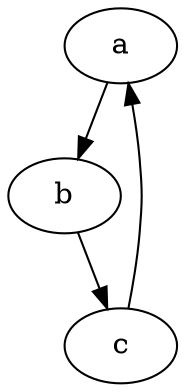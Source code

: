  /*demo1。順便一提，在 dot 語言中可使用 C++ 中允許的註解。本行為 C 風格註解*/
digraph demo1{ //這也是註解，C++ 風格的。
      a -> b -> c;
      c -> a;
}
